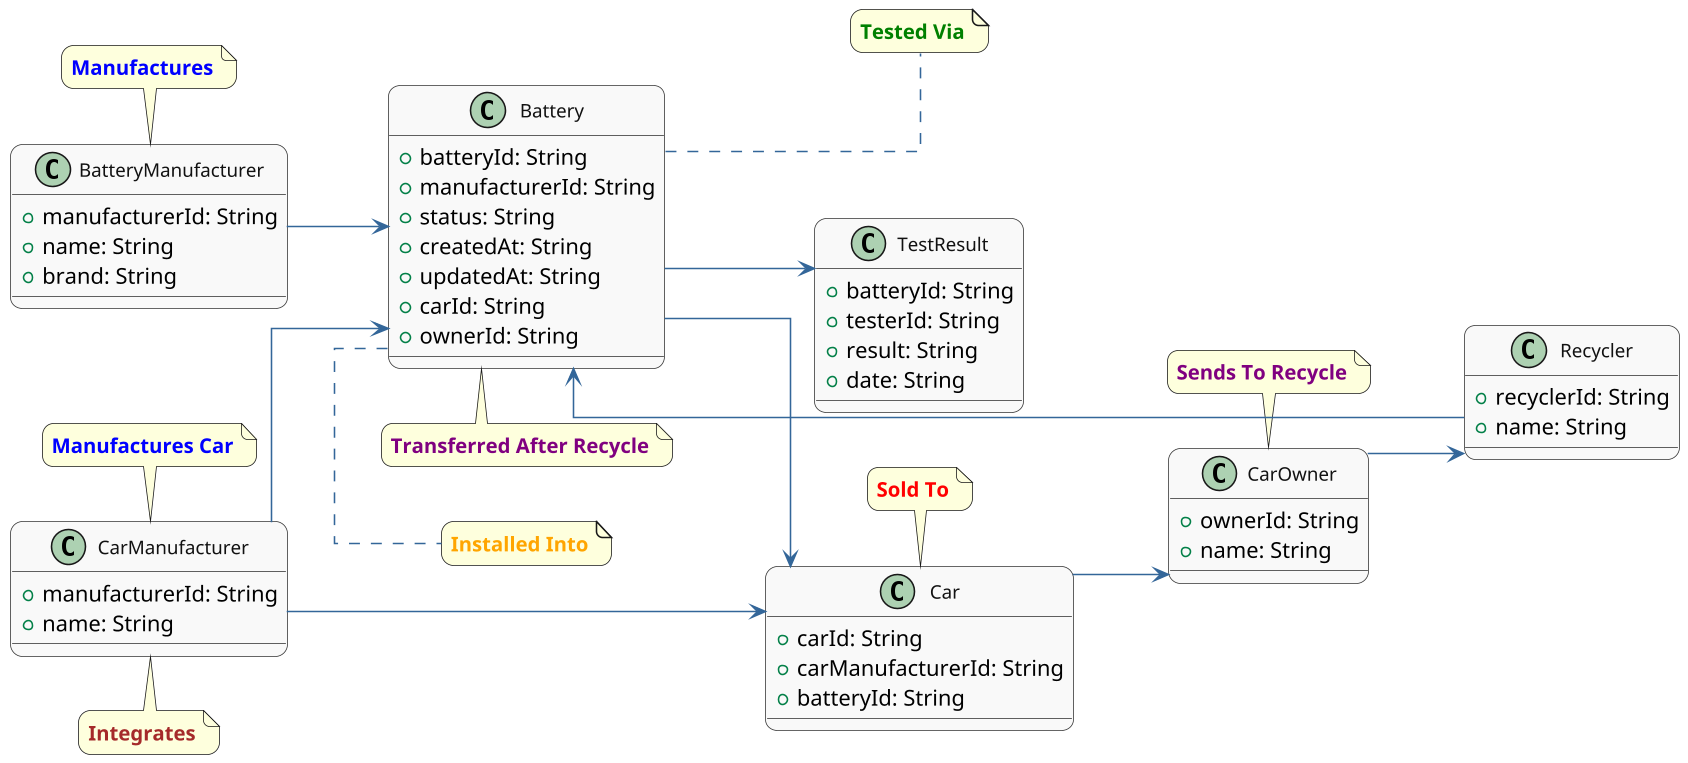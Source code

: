 @startuml
left to right direction
skinparam linetype ortho
skinparam roundcorner 15
skinparam shadowing false
skinparam dpi 150

skinparam class {
  BackgroundColor #f9f9f9
  BorderColor #333333
  ArrowColor #336699
  FontColor #111111
  FontSize 12
}

' Define entities
class BatteryManufacturer {
  +manufacturerId: String
  +name: String
  +brand: String
}

class CarManufacturer {
  +manufacturerId: String
  +name: String
}

class Battery {
  +batteryId: String
  +manufacturerId: String
  +status: String
  +createdAt: String
  +updatedAt: String
  +carId: String
  +ownerId: String
}

class TestResult {
  +batteryId: String
  +testerId: String
  +result: String
  +date: String
}

class Car {
  +carId: String
  +carManufacturerId: String
  +batteryId: String
}

class CarOwner {
  +ownerId: String
  +name: String
}

class Recycler {
  +recyclerId: String
  +name: String
}

' Relationships with spaced layout and styled labels
BatteryManufacturer --> Battery
note top of BatteryManufacturer : <color:blue><b>Manufactures</b></color>

Battery --> TestResult
note right of Battery : <color:green><b>Tested Via</b></color>

Battery --> Car
note bottom of Battery : <color:orange><b>Installed Into</b></color>

CarManufacturer --> Car
note top of CarManufacturer : <color:blue><b>Manufactures Car</b></color>

CarManufacturer --> Battery
note bottom of CarManufacturer : <color:brown><b>Integrates</b></color>

Car --> CarOwner
note top of Car : <color:red><b>Sold To</b></color>

CarOwner --> Recycler
note top of CarOwner : <color:purple><b>Sends To Recycle</b></color>

Recycler --> Battery
note bottom of Battery : <color:purple><b>Transferred After Recycle</b></color>
@enduml